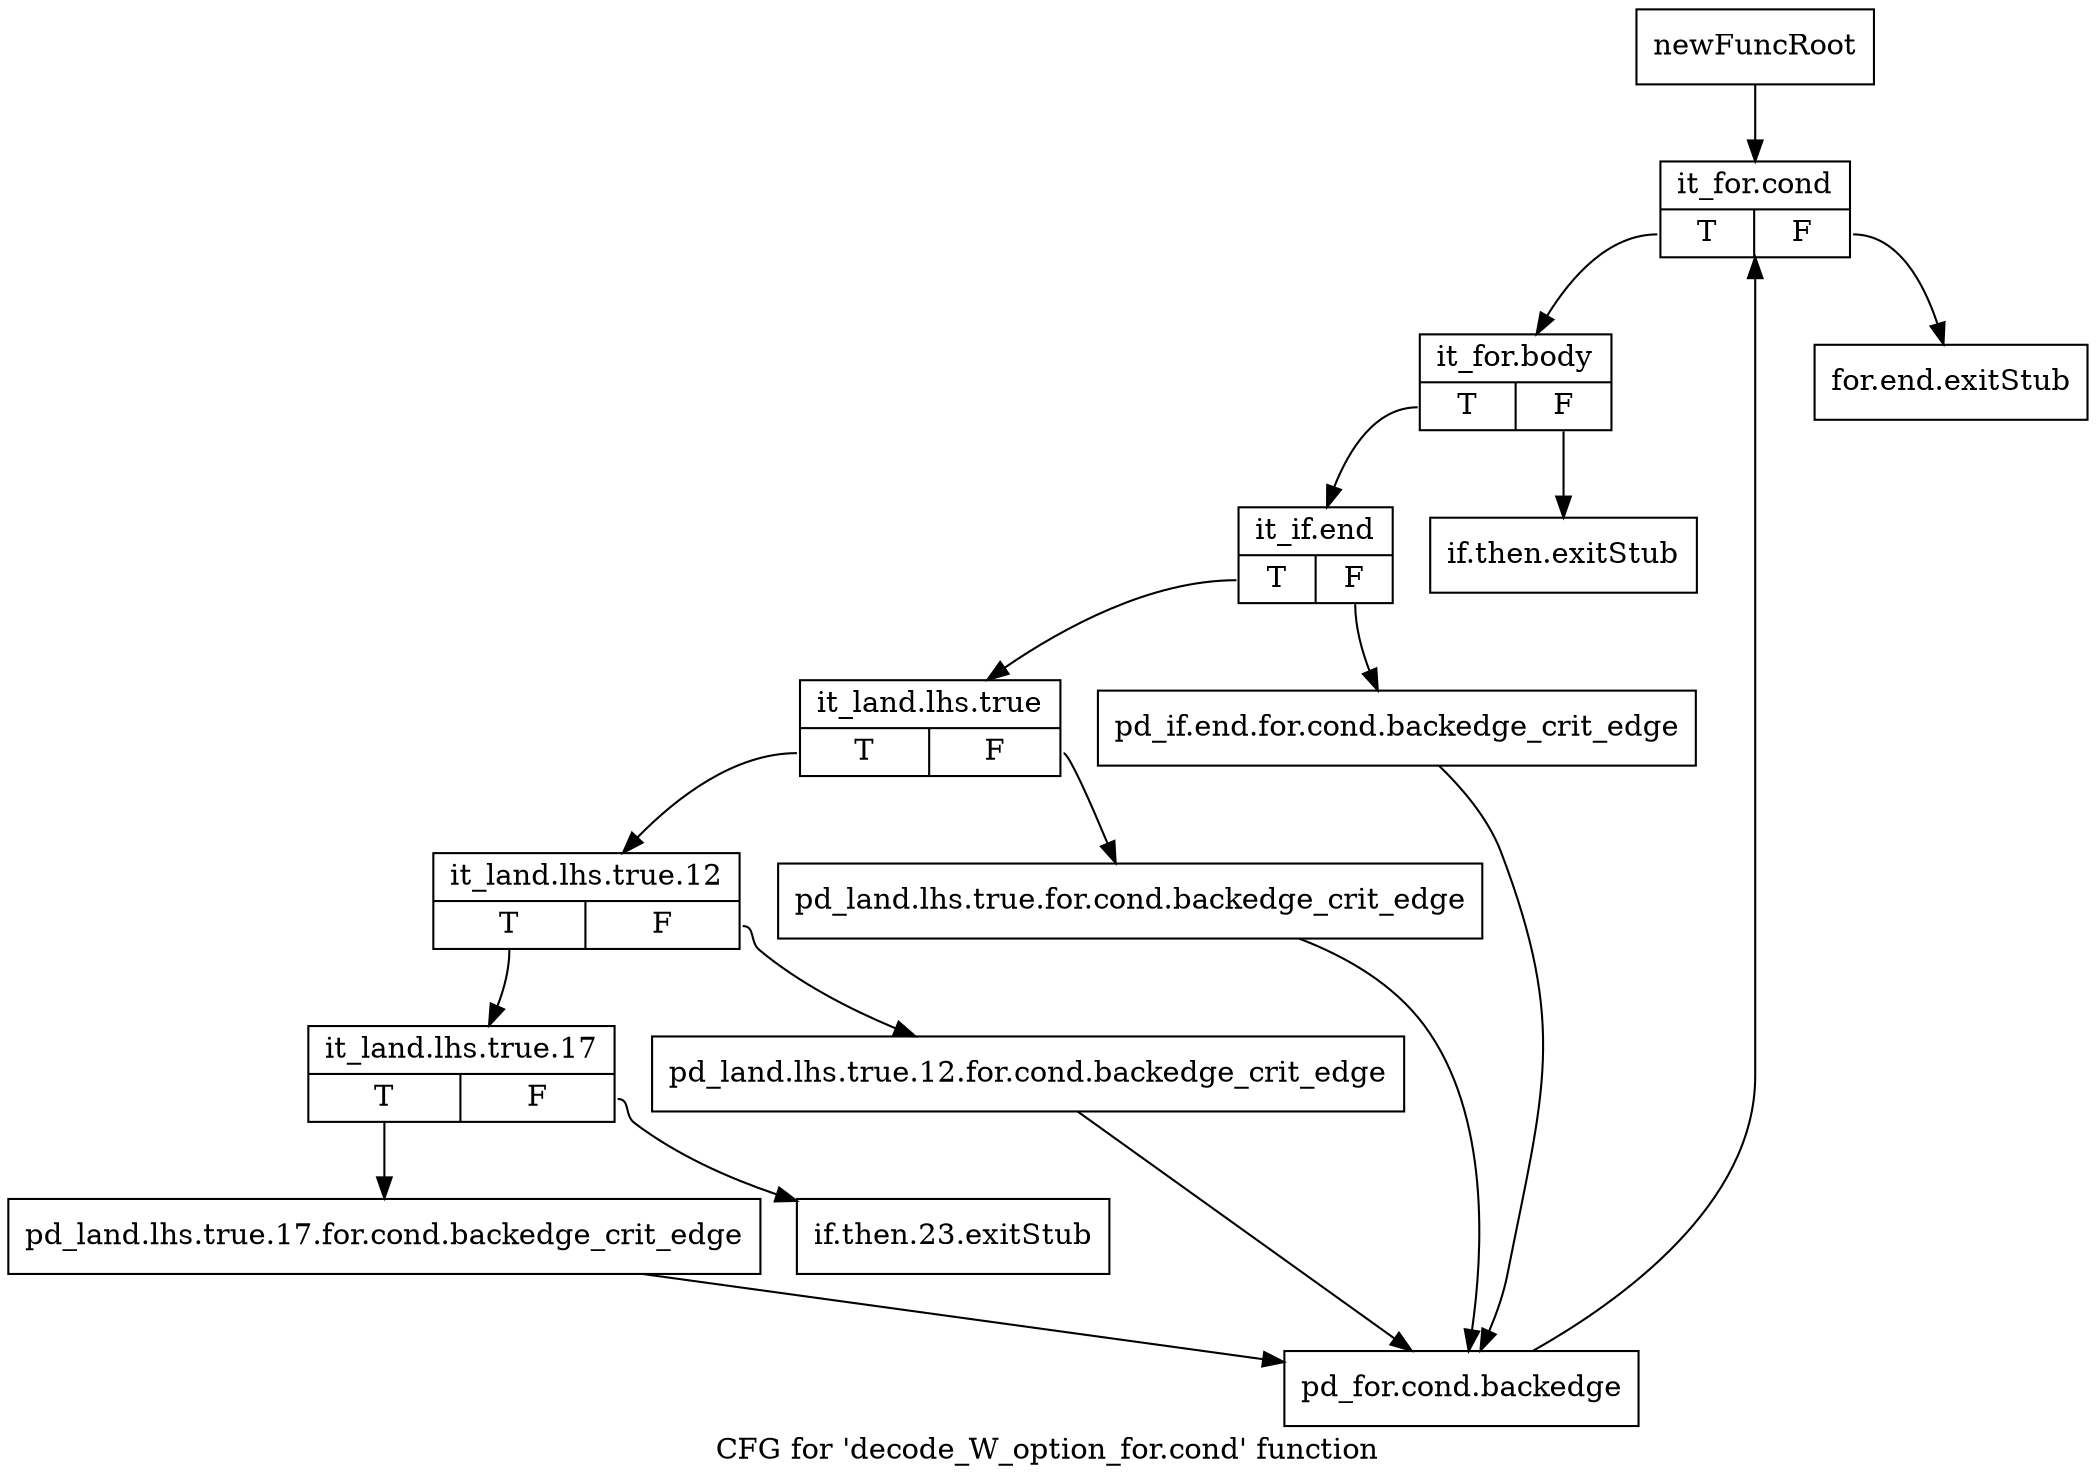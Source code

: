 digraph "CFG for 'decode_W_option_for.cond' function" {
	label="CFG for 'decode_W_option_for.cond' function";

	Node0xc4a7e50 [shape=record,label="{newFuncRoot}"];
	Node0xc4a7e50 -> Node0xc4a7f90;
	Node0xc4a7ea0 [shape=record,label="{for.end.exitStub}"];
	Node0xc4a7ef0 [shape=record,label="{if.then.exitStub}"];
	Node0xc4a7f40 [shape=record,label="{if.then.23.exitStub}"];
	Node0xc4a7f90 [shape=record,label="{it_for.cond|{<s0>T|<s1>F}}"];
	Node0xc4a7f90:s0 -> Node0xc4a7fe0;
	Node0xc4a7f90:s1 -> Node0xc4a7ea0;
	Node0xc4a7fe0 [shape=record,label="{it_for.body|{<s0>T|<s1>F}}"];
	Node0xc4a7fe0:s0 -> Node0xc4a8030;
	Node0xc4a7fe0:s1 -> Node0xc4a7ef0;
	Node0xc4a8030 [shape=record,label="{it_if.end|{<s0>T|<s1>F}}"];
	Node0xc4a8030:s0 -> Node0xc4a80d0;
	Node0xc4a8030:s1 -> Node0xc4a8080;
	Node0xc4a8080 [shape=record,label="{pd_if.end.for.cond.backedge_crit_edge}"];
	Node0xc4a8080 -> Node0xc4a82b0;
	Node0xc4a80d0 [shape=record,label="{it_land.lhs.true|{<s0>T|<s1>F}}"];
	Node0xc4a80d0:s0 -> Node0xc4a8170;
	Node0xc4a80d0:s1 -> Node0xc4a8120;
	Node0xc4a8120 [shape=record,label="{pd_land.lhs.true.for.cond.backedge_crit_edge}"];
	Node0xc4a8120 -> Node0xc4a82b0;
	Node0xc4a8170 [shape=record,label="{it_land.lhs.true.12|{<s0>T|<s1>F}}"];
	Node0xc4a8170:s0 -> Node0xc4a8210;
	Node0xc4a8170:s1 -> Node0xc4a81c0;
	Node0xc4a81c0 [shape=record,label="{pd_land.lhs.true.12.for.cond.backedge_crit_edge}"];
	Node0xc4a81c0 -> Node0xc4a82b0;
	Node0xc4a8210 [shape=record,label="{it_land.lhs.true.17|{<s0>T|<s1>F}}"];
	Node0xc4a8210:s0 -> Node0xc4a8260;
	Node0xc4a8210:s1 -> Node0xc4a7f40;
	Node0xc4a8260 [shape=record,label="{pd_land.lhs.true.17.for.cond.backedge_crit_edge}"];
	Node0xc4a8260 -> Node0xc4a82b0;
	Node0xc4a82b0 [shape=record,label="{pd_for.cond.backedge}"];
	Node0xc4a82b0 -> Node0xc4a7f90;
}
